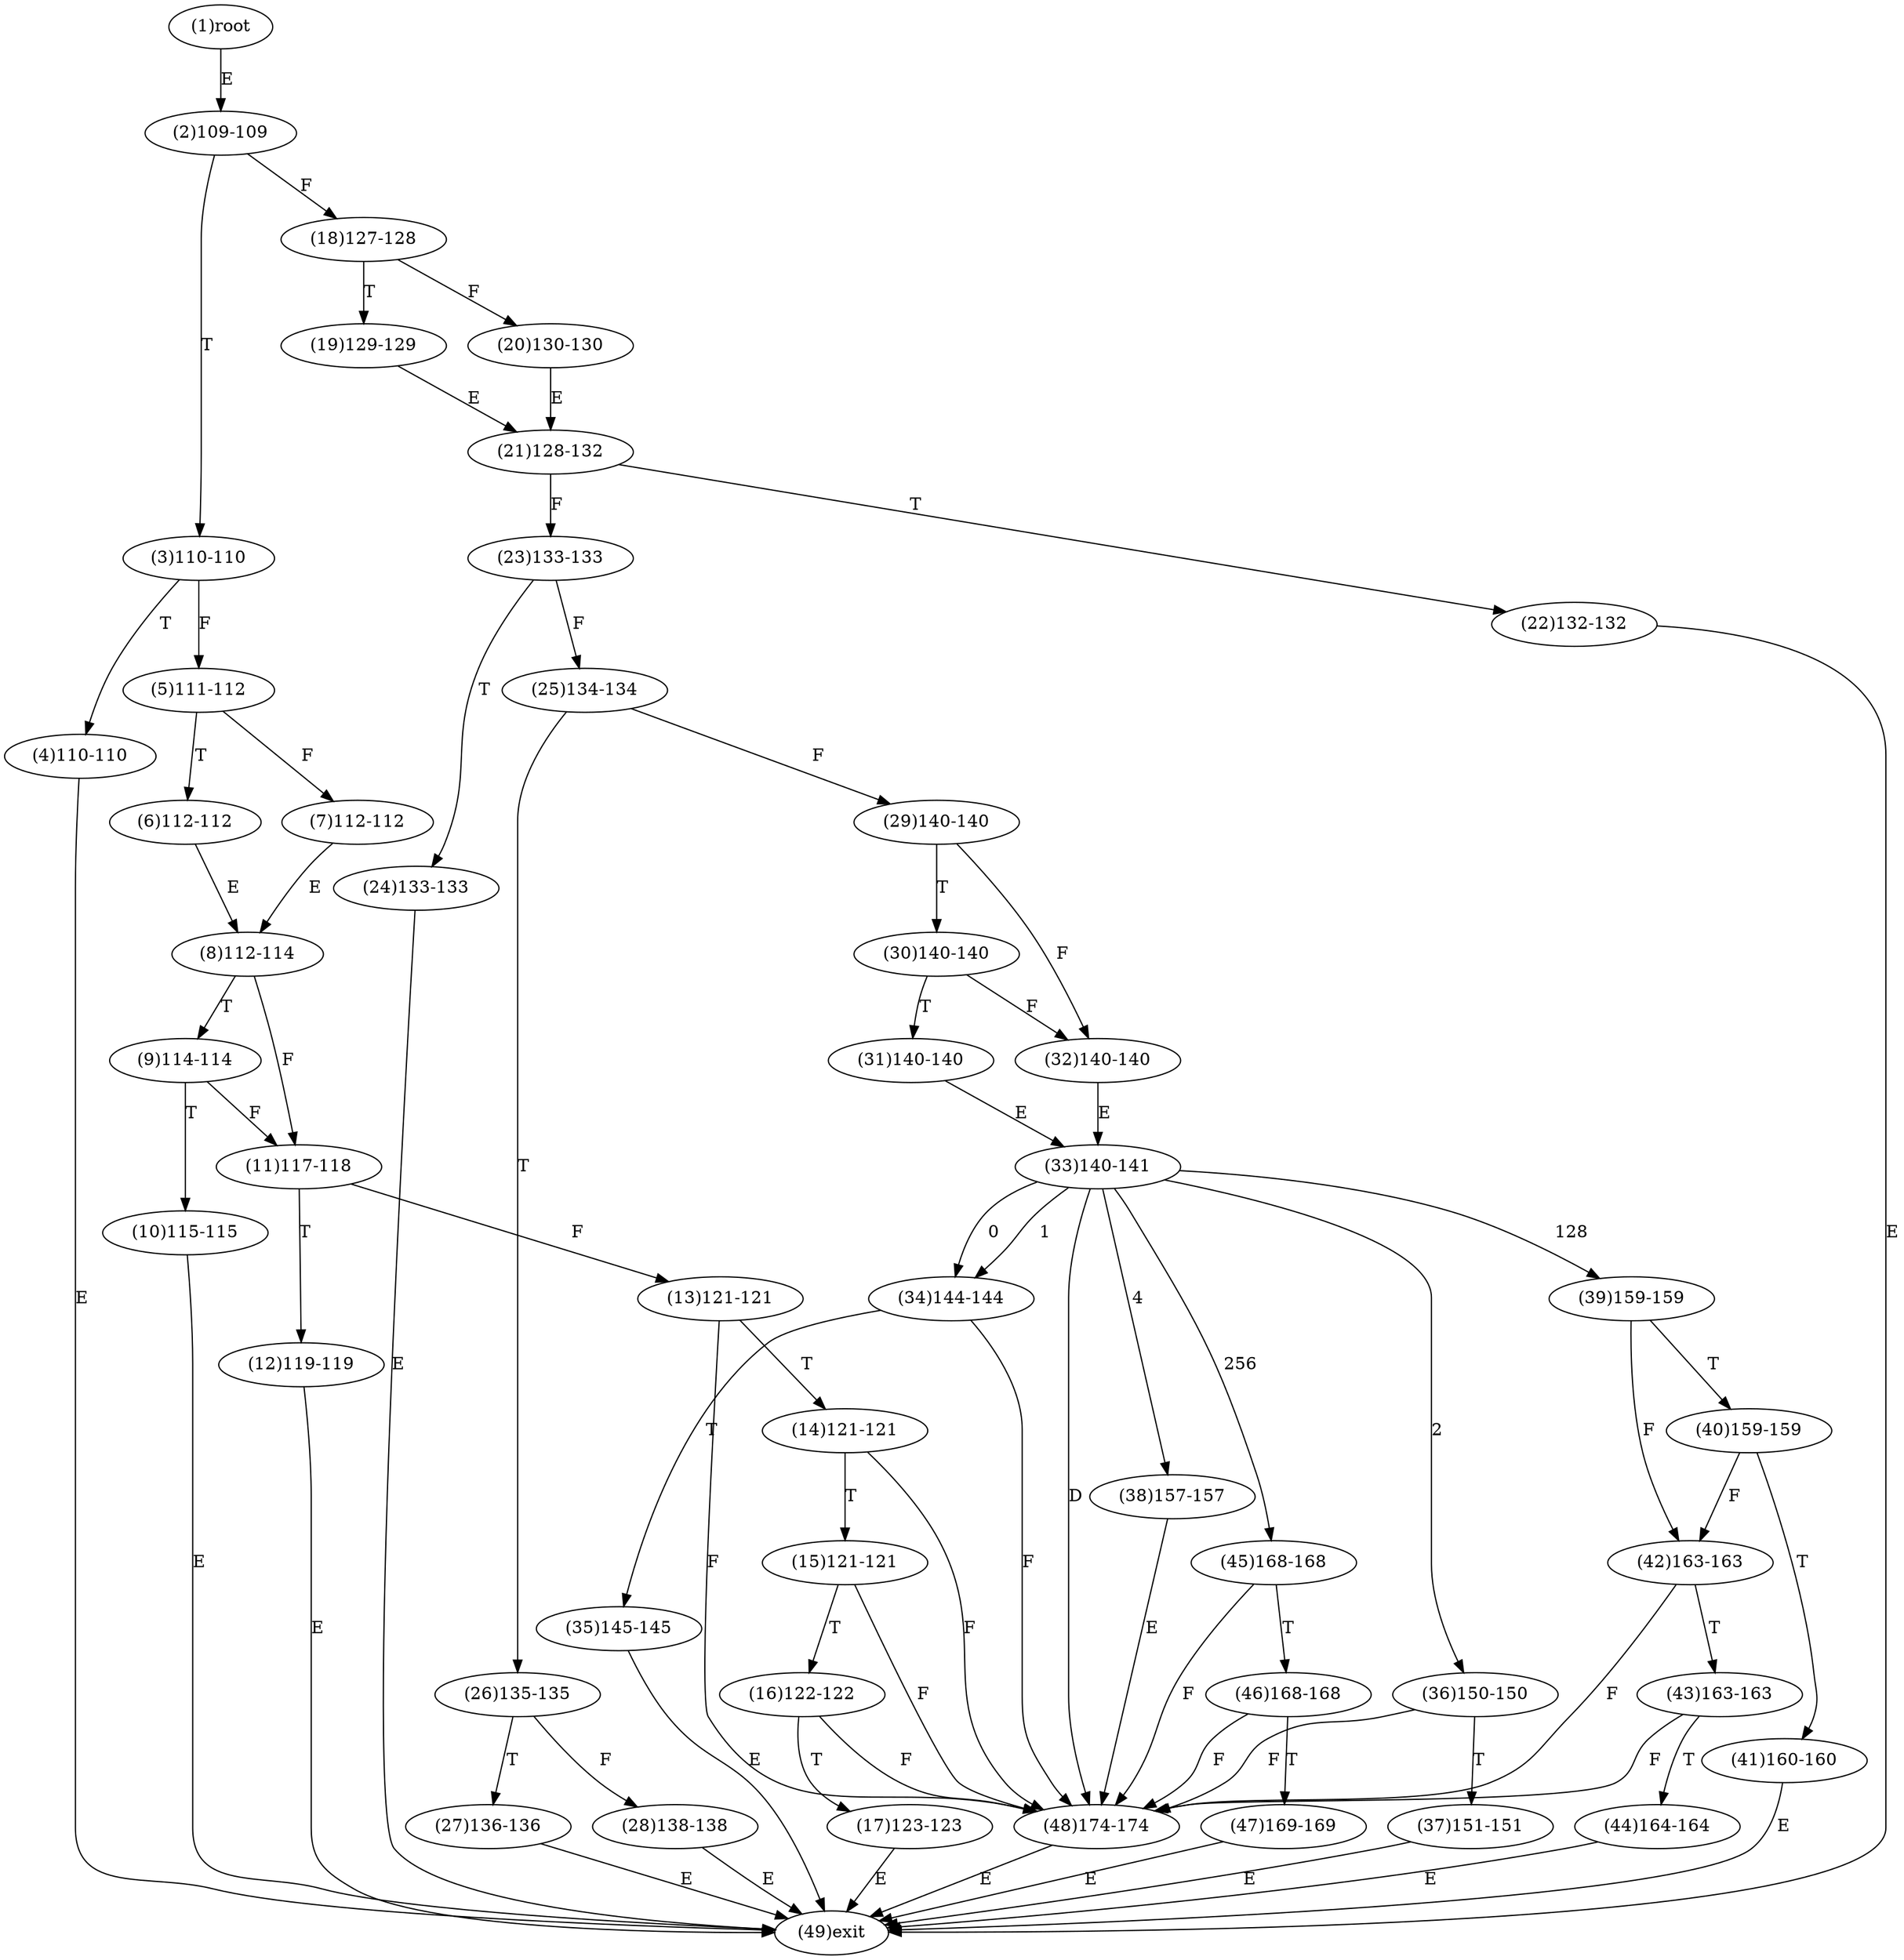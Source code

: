 digraph "" { 
1[ label="(1)root"];
2[ label="(2)109-109"];
3[ label="(3)110-110"];
4[ label="(4)110-110"];
5[ label="(5)111-112"];
6[ label="(6)112-112"];
7[ label="(7)112-112"];
8[ label="(8)112-114"];
9[ label="(9)114-114"];
10[ label="(10)115-115"];
11[ label="(11)117-118"];
12[ label="(12)119-119"];
13[ label="(13)121-121"];
14[ label="(14)121-121"];
15[ label="(15)121-121"];
17[ label="(17)123-123"];
16[ label="(16)122-122"];
19[ label="(19)129-129"];
18[ label="(18)127-128"];
21[ label="(21)128-132"];
20[ label="(20)130-130"];
23[ label="(23)133-133"];
22[ label="(22)132-132"];
25[ label="(25)134-134"];
24[ label="(24)133-133"];
27[ label="(27)136-136"];
26[ label="(26)135-135"];
29[ label="(29)140-140"];
28[ label="(28)138-138"];
31[ label="(31)140-140"];
30[ label="(30)140-140"];
34[ label="(34)144-144"];
35[ label="(35)145-145"];
32[ label="(32)140-140"];
33[ label="(33)140-141"];
38[ label="(38)157-157"];
39[ label="(39)159-159"];
36[ label="(36)150-150"];
37[ label="(37)151-151"];
42[ label="(42)163-163"];
43[ label="(43)163-163"];
40[ label="(40)159-159"];
41[ label="(41)160-160"];
46[ label="(46)168-168"];
47[ label="(47)169-169"];
44[ label="(44)164-164"];
45[ label="(45)168-168"];
49[ label="(49)exit"];
48[ label="(48)174-174"];
1->2[ label="E"];
2->18[ label="F"];
2->3[ label="T"];
3->5[ label="F"];
3->4[ label="T"];
4->49[ label="E"];
5->7[ label="F"];
5->6[ label="T"];
6->8[ label="E"];
7->8[ label="E"];
8->11[ label="F"];
8->9[ label="T"];
9->11[ label="F"];
9->10[ label="T"];
10->49[ label="E"];
11->13[ label="F"];
11->12[ label="T"];
12->49[ label="E"];
13->48[ label="F"];
13->14[ label="T"];
14->48[ label="F"];
14->15[ label="T"];
15->48[ label="F"];
15->16[ label="T"];
16->48[ label="F"];
16->17[ label="T"];
17->49[ label="E"];
18->20[ label="F"];
18->19[ label="T"];
19->21[ label="E"];
20->21[ label="E"];
21->23[ label="F"];
21->22[ label="T"];
22->49[ label="E"];
23->25[ label="F"];
23->24[ label="T"];
24->49[ label="E"];
25->29[ label="F"];
25->26[ label="T"];
26->28[ label="F"];
26->27[ label="T"];
27->49[ label="E"];
28->49[ label="E"];
29->32[ label="F"];
29->30[ label="T"];
30->32[ label="F"];
30->31[ label="T"];
31->33[ label="E"];
32->33[ label="E"];
33->34[ label="0"];
33->34[ label="1"];
33->36[ label="2"];
33->38[ label="4"];
33->39[ label="128"];
33->45[ label="256"];
33->48[ label="D"];
34->48[ label="F"];
34->35[ label="T"];
35->49[ label="E"];
36->48[ label="F"];
36->37[ label="T"];
37->49[ label="E"];
38->48[ label="E"];
39->42[ label="F"];
39->40[ label="T"];
40->42[ label="F"];
40->41[ label="T"];
41->49[ label="E"];
42->48[ label="F"];
42->43[ label="T"];
43->48[ label="F"];
43->44[ label="T"];
44->49[ label="E"];
45->48[ label="F"];
45->46[ label="T"];
46->48[ label="F"];
46->47[ label="T"];
47->49[ label="E"];
48->49[ label="E"];
}